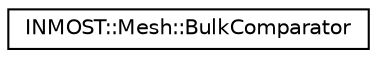 digraph "Graphical Class Hierarchy"
{
  edge [fontname="Helvetica",fontsize="10",labelfontname="Helvetica",labelfontsize="10"];
  node [fontname="Helvetica",fontsize="10",shape=record];
  rankdir="LR";
  Node1 [label="INMOST::Mesh::BulkComparator",height=0.2,width=0.4,color="black", fillcolor="white", style="filled",URL="$classINMOST_1_1Mesh_1_1BulkComparator.html"];
}
